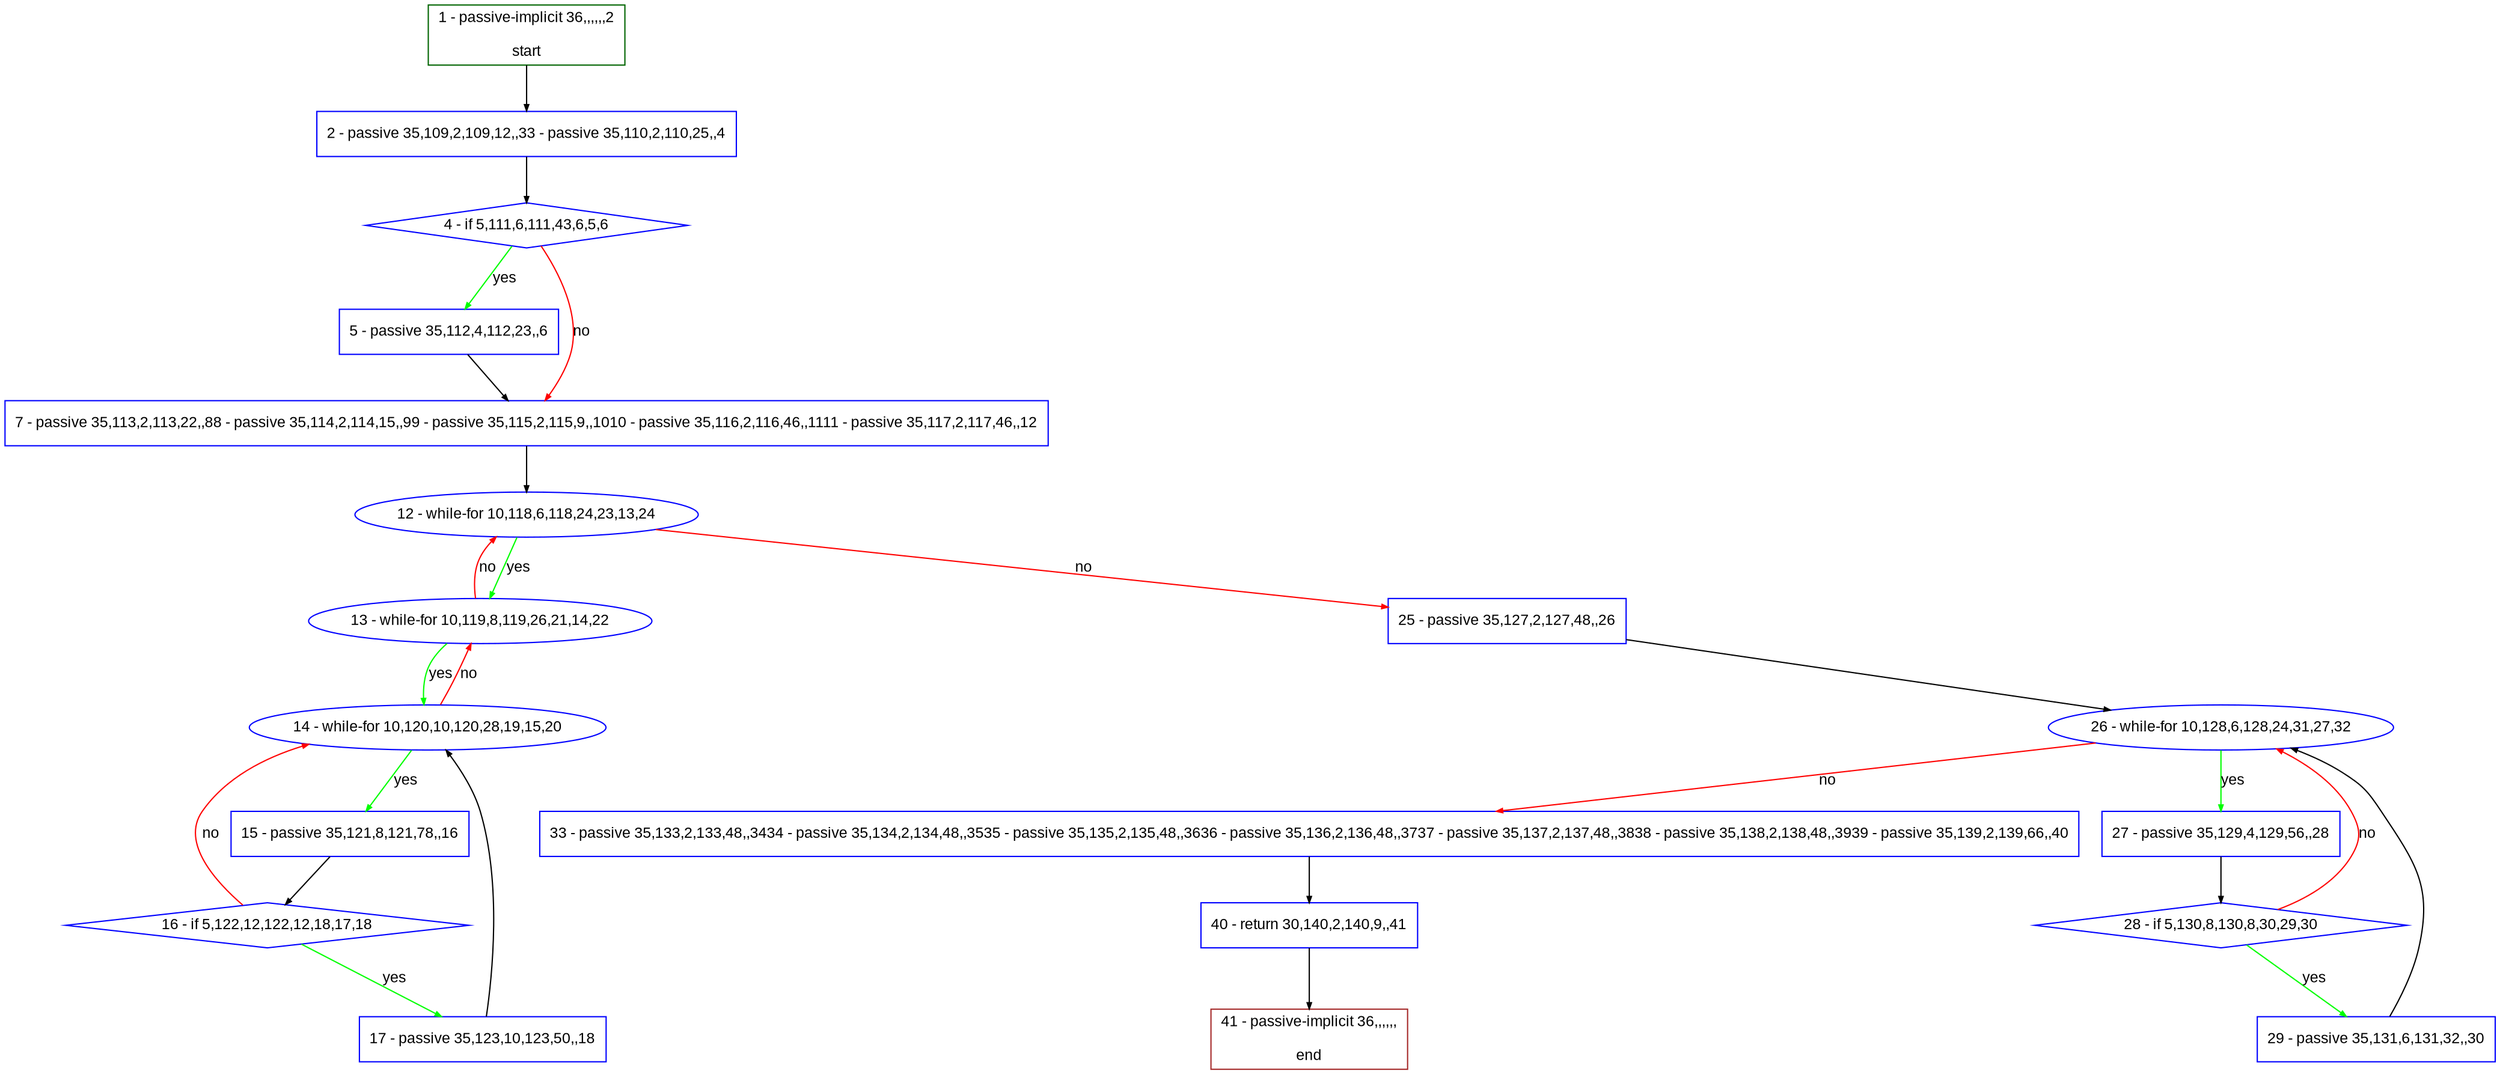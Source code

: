 digraph "" {
  graph [pack="true", label="", fontsize="12", packmode="clust", fontname="Arial", fillcolor="#FFFFCC", bgcolor="white", style="rounded,filled", compound="true"];
  node [node_initialized="no", label="", color="grey", fontsize="12", fillcolor="white", fontname="Arial", style="filled", shape="rectangle", compound="true", fixedsize="false"];
  edge [fontcolor="black", arrowhead="normal", arrowtail="none", arrowsize="0.5", ltail="", label="", color="black", fontsize="12", lhead="", fontname="Arial", dir="forward", compound="true"];
  __N1 [label="2 - passive 35,109,2,109,12,,33 - passive 35,110,2,110,25,,4", color="#0000ff", fillcolor="#ffffff", style="filled", shape="box"];
  __N2 [label="1 - passive-implicit 36,,,,,,2\n\nstart", color="#006400", fillcolor="#ffffff", style="filled", shape="box"];
  __N3 [label="4 - if 5,111,6,111,43,6,5,6", color="#0000ff", fillcolor="#ffffff", style="filled", shape="diamond"];
  __N4 [label="5 - passive 35,112,4,112,23,,6", color="#0000ff", fillcolor="#ffffff", style="filled", shape="box"];
  __N5 [label="7 - passive 35,113,2,113,22,,88 - passive 35,114,2,114,15,,99 - passive 35,115,2,115,9,,1010 - passive 35,116,2,116,46,,1111 - passive 35,117,2,117,46,,12", color="#0000ff", fillcolor="#ffffff", style="filled", shape="box"];
  __N6 [label="12 - while-for 10,118,6,118,24,23,13,24", color="#0000ff", fillcolor="#ffffff", style="filled", shape="oval"];
  __N7 [label="13 - while-for 10,119,8,119,26,21,14,22", color="#0000ff", fillcolor="#ffffff", style="filled", shape="oval"];
  __N8 [label="25 - passive 35,127,2,127,48,,26", color="#0000ff", fillcolor="#ffffff", style="filled", shape="box"];
  __N9 [label="14 - while-for 10,120,10,120,28,19,15,20", color="#0000ff", fillcolor="#ffffff", style="filled", shape="oval"];
  __N10 [label="15 - passive 35,121,8,121,78,,16", color="#0000ff", fillcolor="#ffffff", style="filled", shape="box"];
  __N11 [label="16 - if 5,122,12,122,12,18,17,18", color="#0000ff", fillcolor="#ffffff", style="filled", shape="diamond"];
  __N12 [label="17 - passive 35,123,10,123,50,,18", color="#0000ff", fillcolor="#ffffff", style="filled", shape="box"];
  __N13 [label="26 - while-for 10,128,6,128,24,31,27,32", color="#0000ff", fillcolor="#ffffff", style="filled", shape="oval"];
  __N14 [label="27 - passive 35,129,4,129,56,,28", color="#0000ff", fillcolor="#ffffff", style="filled", shape="box"];
  __N15 [label="33 - passive 35,133,2,133,48,,3434 - passive 35,134,2,134,48,,3535 - passive 35,135,2,135,48,,3636 - passive 35,136,2,136,48,,3737 - passive 35,137,2,137,48,,3838 - passive 35,138,2,138,48,,3939 - passive 35,139,2,139,66,,40", color="#0000ff", fillcolor="#ffffff", style="filled", shape="box"];
  __N16 [label="28 - if 5,130,8,130,8,30,29,30", color="#0000ff", fillcolor="#ffffff", style="filled", shape="diamond"];
  __N17 [label="29 - passive 35,131,6,131,32,,30", color="#0000ff", fillcolor="#ffffff", style="filled", shape="box"];
  __N18 [label="40 - return 30,140,2,140,9,,41", color="#0000ff", fillcolor="#ffffff", style="filled", shape="box"];
  __N19 [label="41 - passive-implicit 36,,,,,,\n\nend", color="#a52a2a", fillcolor="#ffffff", style="filled", shape="box"];
  __N2 -> __N1 [arrowhead="normal", arrowtail="none", color="#000000", label="", dir="forward"];
  __N1 -> __N3 [arrowhead="normal", arrowtail="none", color="#000000", label="", dir="forward"];
  __N3 -> __N4 [arrowhead="normal", arrowtail="none", color="#00ff00", label="yes", dir="forward"];
  __N3 -> __N5 [arrowhead="normal", arrowtail="none", color="#ff0000", label="no", dir="forward"];
  __N4 -> __N5 [arrowhead="normal", arrowtail="none", color="#000000", label="", dir="forward"];
  __N5 -> __N6 [arrowhead="normal", arrowtail="none", color="#000000", label="", dir="forward"];
  __N6 -> __N7 [arrowhead="normal", arrowtail="none", color="#00ff00", label="yes", dir="forward"];
  __N7 -> __N6 [arrowhead="normal", arrowtail="none", color="#ff0000", label="no", dir="forward"];
  __N6 -> __N8 [arrowhead="normal", arrowtail="none", color="#ff0000", label="no", dir="forward"];
  __N7 -> __N9 [arrowhead="normal", arrowtail="none", color="#00ff00", label="yes", dir="forward"];
  __N9 -> __N7 [arrowhead="normal", arrowtail="none", color="#ff0000", label="no", dir="forward"];
  __N9 -> __N10 [arrowhead="normal", arrowtail="none", color="#00ff00", label="yes", dir="forward"];
  __N10 -> __N11 [arrowhead="normal", arrowtail="none", color="#000000", label="", dir="forward"];
  __N11 -> __N9 [arrowhead="normal", arrowtail="none", color="#ff0000", label="no", dir="forward"];
  __N11 -> __N12 [arrowhead="normal", arrowtail="none", color="#00ff00", label="yes", dir="forward"];
  __N12 -> __N9 [arrowhead="normal", arrowtail="none", color="#000000", label="", dir="forward"];
  __N8 -> __N13 [arrowhead="normal", arrowtail="none", color="#000000", label="", dir="forward"];
  __N13 -> __N14 [arrowhead="normal", arrowtail="none", color="#00ff00", label="yes", dir="forward"];
  __N13 -> __N15 [arrowhead="normal", arrowtail="none", color="#ff0000", label="no", dir="forward"];
  __N14 -> __N16 [arrowhead="normal", arrowtail="none", color="#000000", label="", dir="forward"];
  __N16 -> __N13 [arrowhead="normal", arrowtail="none", color="#ff0000", label="no", dir="forward"];
  __N16 -> __N17 [arrowhead="normal", arrowtail="none", color="#00ff00", label="yes", dir="forward"];
  __N17 -> __N13 [arrowhead="normal", arrowtail="none", color="#000000", label="", dir="forward"];
  __N15 -> __N18 [arrowhead="normal", arrowtail="none", color="#000000", label="", dir="forward"];
  __N18 -> __N19 [arrowhead="normal", arrowtail="none", color="#000000", label="", dir="forward"];
}

